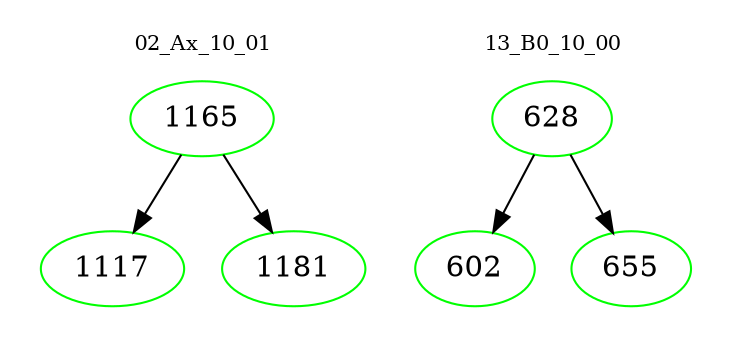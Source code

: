 digraph{
subgraph cluster_0 {
color = white
label = "02_Ax_10_01";
fontsize=10;
T0_1165 [label="1165", color="green"]
T0_1165 -> T0_1117 [color="black"]
T0_1117 [label="1117", color="green"]
T0_1165 -> T0_1181 [color="black"]
T0_1181 [label="1181", color="green"]
}
subgraph cluster_1 {
color = white
label = "13_B0_10_00";
fontsize=10;
T1_628 [label="628", color="green"]
T1_628 -> T1_602 [color="black"]
T1_602 [label="602", color="green"]
T1_628 -> T1_655 [color="black"]
T1_655 [label="655", color="green"]
}
}

